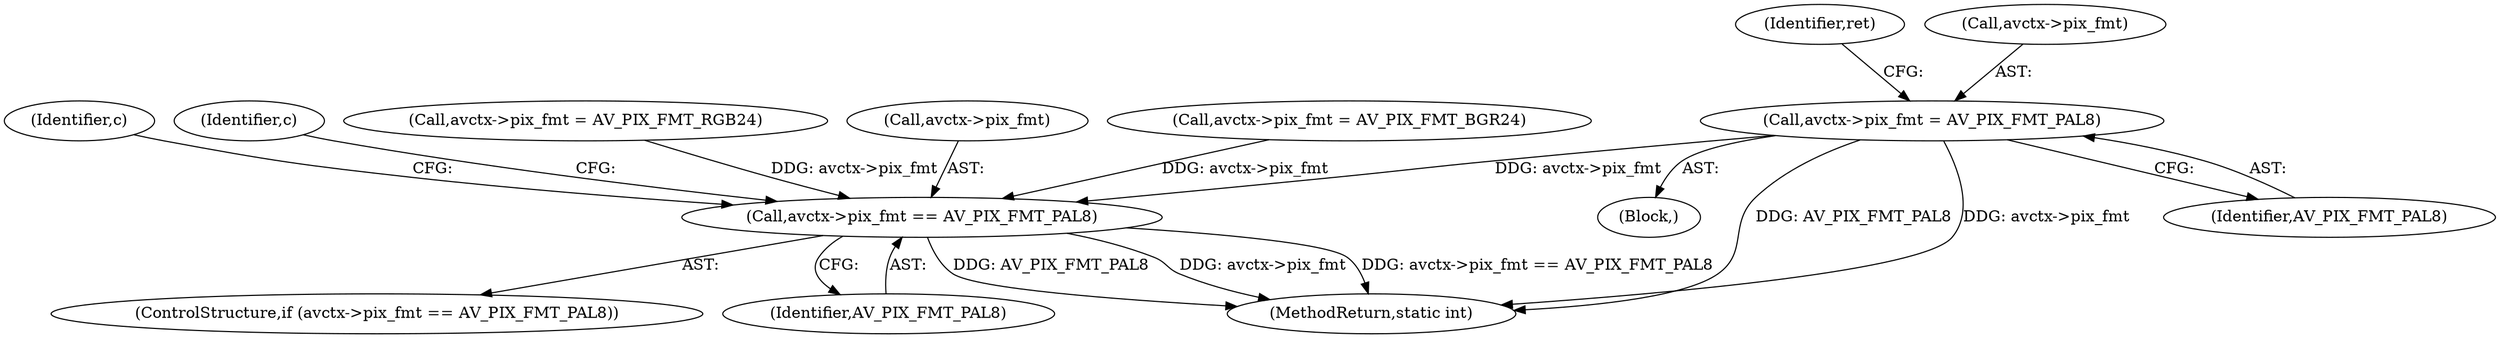 digraph "0_FFmpeg_1e42736b95065c69a7481d0cf55247024f54b660@pointer" {
"1000349" [label="(Call,avctx->pix_fmt = AV_PIX_FMT_PAL8)"];
"1000488" [label="(Call,avctx->pix_fmt == AV_PIX_FMT_PAL8)"];
"1000500" [label="(Identifier,c)"];
"1000495" [label="(Identifier,c)"];
"1000508" [label="(MethodReturn,static int)"];
"1000413" [label="(Call,avctx->pix_fmt = AV_PIX_FMT_RGB24)"];
"1000487" [label="(ControlStructure,if (avctx->pix_fmt == AV_PIX_FMT_PAL8))"];
"1000488" [label="(Call,avctx->pix_fmt == AV_PIX_FMT_PAL8)"];
"1000492" [label="(Identifier,AV_PIX_FMT_PAL8)"];
"1000489" [label="(Call,avctx->pix_fmt)"];
"1000353" [label="(Identifier,AV_PIX_FMT_PAL8)"];
"1000435" [label="(Identifier,ret)"];
"1000348" [label="(Block,)"];
"1000349" [label="(Call,avctx->pix_fmt = AV_PIX_FMT_PAL8)"];
"1000386" [label="(Call,avctx->pix_fmt = AV_PIX_FMT_BGR24)"];
"1000350" [label="(Call,avctx->pix_fmt)"];
"1000349" -> "1000348"  [label="AST: "];
"1000349" -> "1000353"  [label="CFG: "];
"1000350" -> "1000349"  [label="AST: "];
"1000353" -> "1000349"  [label="AST: "];
"1000435" -> "1000349"  [label="CFG: "];
"1000349" -> "1000508"  [label="DDG: AV_PIX_FMT_PAL8"];
"1000349" -> "1000508"  [label="DDG: avctx->pix_fmt"];
"1000349" -> "1000488"  [label="DDG: avctx->pix_fmt"];
"1000488" -> "1000487"  [label="AST: "];
"1000488" -> "1000492"  [label="CFG: "];
"1000489" -> "1000488"  [label="AST: "];
"1000492" -> "1000488"  [label="AST: "];
"1000495" -> "1000488"  [label="CFG: "];
"1000500" -> "1000488"  [label="CFG: "];
"1000488" -> "1000508"  [label="DDG: avctx->pix_fmt"];
"1000488" -> "1000508"  [label="DDG: avctx->pix_fmt == AV_PIX_FMT_PAL8"];
"1000488" -> "1000508"  [label="DDG: AV_PIX_FMT_PAL8"];
"1000413" -> "1000488"  [label="DDG: avctx->pix_fmt"];
"1000386" -> "1000488"  [label="DDG: avctx->pix_fmt"];
}

